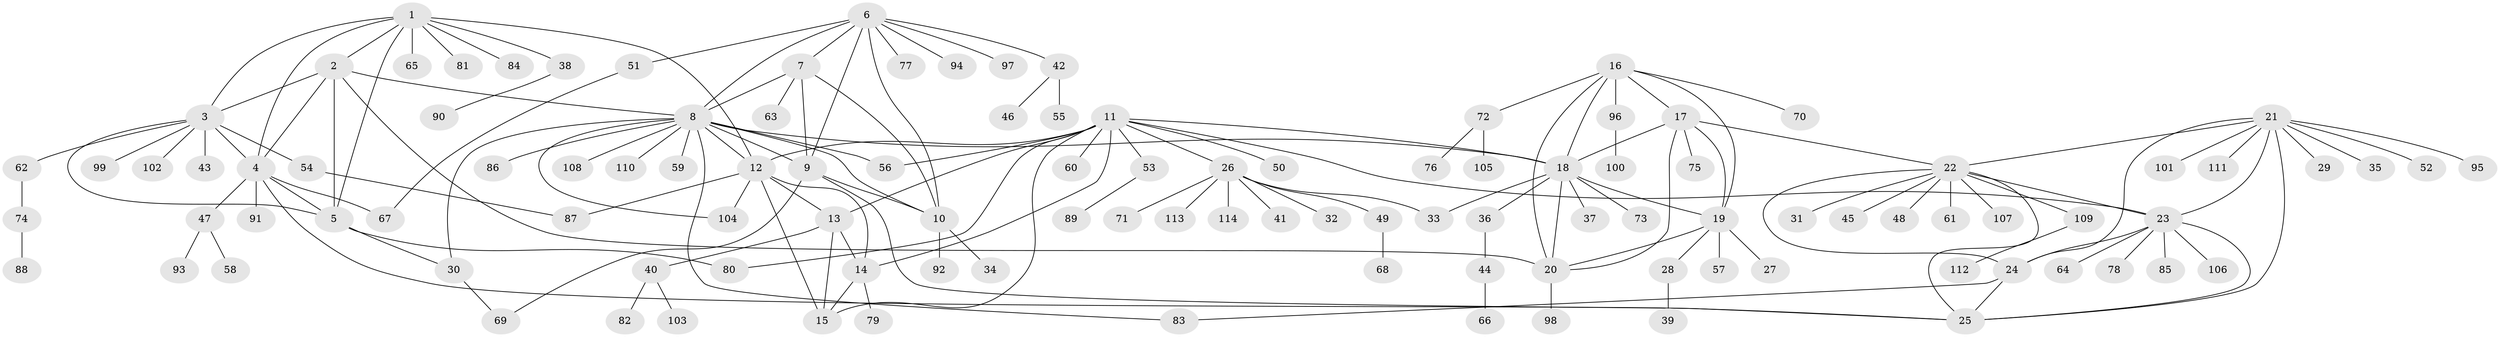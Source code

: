 // Generated by graph-tools (version 1.1) at 2025/54/03/09/25 04:54:31]
// undirected, 114 vertices, 158 edges
graph export_dot {
graph [start="1"]
  node [color=gray90,style=filled];
  1;
  2;
  3;
  4;
  5;
  6;
  7;
  8;
  9;
  10;
  11;
  12;
  13;
  14;
  15;
  16;
  17;
  18;
  19;
  20;
  21;
  22;
  23;
  24;
  25;
  26;
  27;
  28;
  29;
  30;
  31;
  32;
  33;
  34;
  35;
  36;
  37;
  38;
  39;
  40;
  41;
  42;
  43;
  44;
  45;
  46;
  47;
  48;
  49;
  50;
  51;
  52;
  53;
  54;
  55;
  56;
  57;
  58;
  59;
  60;
  61;
  62;
  63;
  64;
  65;
  66;
  67;
  68;
  69;
  70;
  71;
  72;
  73;
  74;
  75;
  76;
  77;
  78;
  79;
  80;
  81;
  82;
  83;
  84;
  85;
  86;
  87;
  88;
  89;
  90;
  91;
  92;
  93;
  94;
  95;
  96;
  97;
  98;
  99;
  100;
  101;
  102;
  103;
  104;
  105;
  106;
  107;
  108;
  109;
  110;
  111;
  112;
  113;
  114;
  1 -- 2;
  1 -- 3;
  1 -- 4;
  1 -- 5;
  1 -- 12;
  1 -- 38;
  1 -- 65;
  1 -- 81;
  1 -- 84;
  2 -- 3;
  2 -- 4;
  2 -- 5;
  2 -- 8;
  2 -- 20;
  3 -- 4;
  3 -- 5;
  3 -- 43;
  3 -- 54;
  3 -- 62;
  3 -- 99;
  3 -- 102;
  4 -- 5;
  4 -- 25;
  4 -- 47;
  4 -- 67;
  4 -- 91;
  5 -- 30;
  5 -- 80;
  6 -- 7;
  6 -- 8;
  6 -- 9;
  6 -- 10;
  6 -- 42;
  6 -- 51;
  6 -- 77;
  6 -- 94;
  6 -- 97;
  7 -- 8;
  7 -- 9;
  7 -- 10;
  7 -- 63;
  8 -- 9;
  8 -- 10;
  8 -- 12;
  8 -- 18;
  8 -- 30;
  8 -- 56;
  8 -- 59;
  8 -- 83;
  8 -- 86;
  8 -- 104;
  8 -- 108;
  8 -- 110;
  9 -- 10;
  9 -- 25;
  9 -- 69;
  10 -- 34;
  10 -- 92;
  11 -- 12;
  11 -- 13;
  11 -- 14;
  11 -- 15;
  11 -- 18;
  11 -- 23;
  11 -- 26;
  11 -- 50;
  11 -- 53;
  11 -- 56;
  11 -- 60;
  11 -- 80;
  12 -- 13;
  12 -- 14;
  12 -- 15;
  12 -- 87;
  12 -- 104;
  13 -- 14;
  13 -- 15;
  13 -- 40;
  14 -- 15;
  14 -- 79;
  16 -- 17;
  16 -- 18;
  16 -- 19;
  16 -- 20;
  16 -- 70;
  16 -- 72;
  16 -- 96;
  17 -- 18;
  17 -- 19;
  17 -- 20;
  17 -- 22;
  17 -- 75;
  18 -- 19;
  18 -- 20;
  18 -- 33;
  18 -- 36;
  18 -- 37;
  18 -- 73;
  19 -- 20;
  19 -- 27;
  19 -- 28;
  19 -- 57;
  20 -- 98;
  21 -- 22;
  21 -- 23;
  21 -- 24;
  21 -- 25;
  21 -- 29;
  21 -- 35;
  21 -- 52;
  21 -- 95;
  21 -- 101;
  21 -- 111;
  22 -- 23;
  22 -- 24;
  22 -- 25;
  22 -- 31;
  22 -- 45;
  22 -- 48;
  22 -- 61;
  22 -- 107;
  22 -- 109;
  23 -- 24;
  23 -- 25;
  23 -- 64;
  23 -- 78;
  23 -- 85;
  23 -- 106;
  24 -- 25;
  24 -- 83;
  26 -- 32;
  26 -- 33;
  26 -- 41;
  26 -- 49;
  26 -- 71;
  26 -- 113;
  26 -- 114;
  28 -- 39;
  30 -- 69;
  36 -- 44;
  38 -- 90;
  40 -- 82;
  40 -- 103;
  42 -- 46;
  42 -- 55;
  44 -- 66;
  47 -- 58;
  47 -- 93;
  49 -- 68;
  51 -- 67;
  53 -- 89;
  54 -- 87;
  62 -- 74;
  72 -- 76;
  72 -- 105;
  74 -- 88;
  96 -- 100;
  109 -- 112;
}
